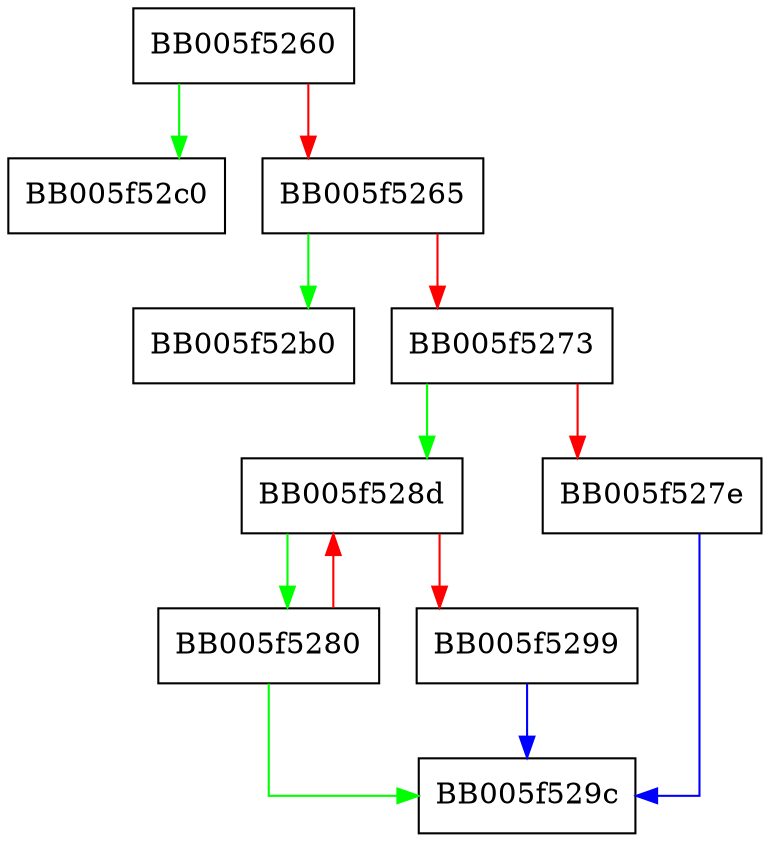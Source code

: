 digraph OSSL_PARAM_locate {
  node [shape="box"];
  graph [splines=ortho];
  BB005f5260 -> BB005f52c0 [color="green"];
  BB005f5260 -> BB005f5265 [color="red"];
  BB005f5265 -> BB005f52b0 [color="green"];
  BB005f5265 -> BB005f5273 [color="red"];
  BB005f5273 -> BB005f528d [color="green"];
  BB005f5273 -> BB005f527e [color="red"];
  BB005f527e -> BB005f529c [color="blue"];
  BB005f5280 -> BB005f529c [color="green"];
  BB005f5280 -> BB005f528d [color="red"];
  BB005f528d -> BB005f5280 [color="green"];
  BB005f528d -> BB005f5299 [color="red"];
  BB005f5299 -> BB005f529c [color="blue"];
}